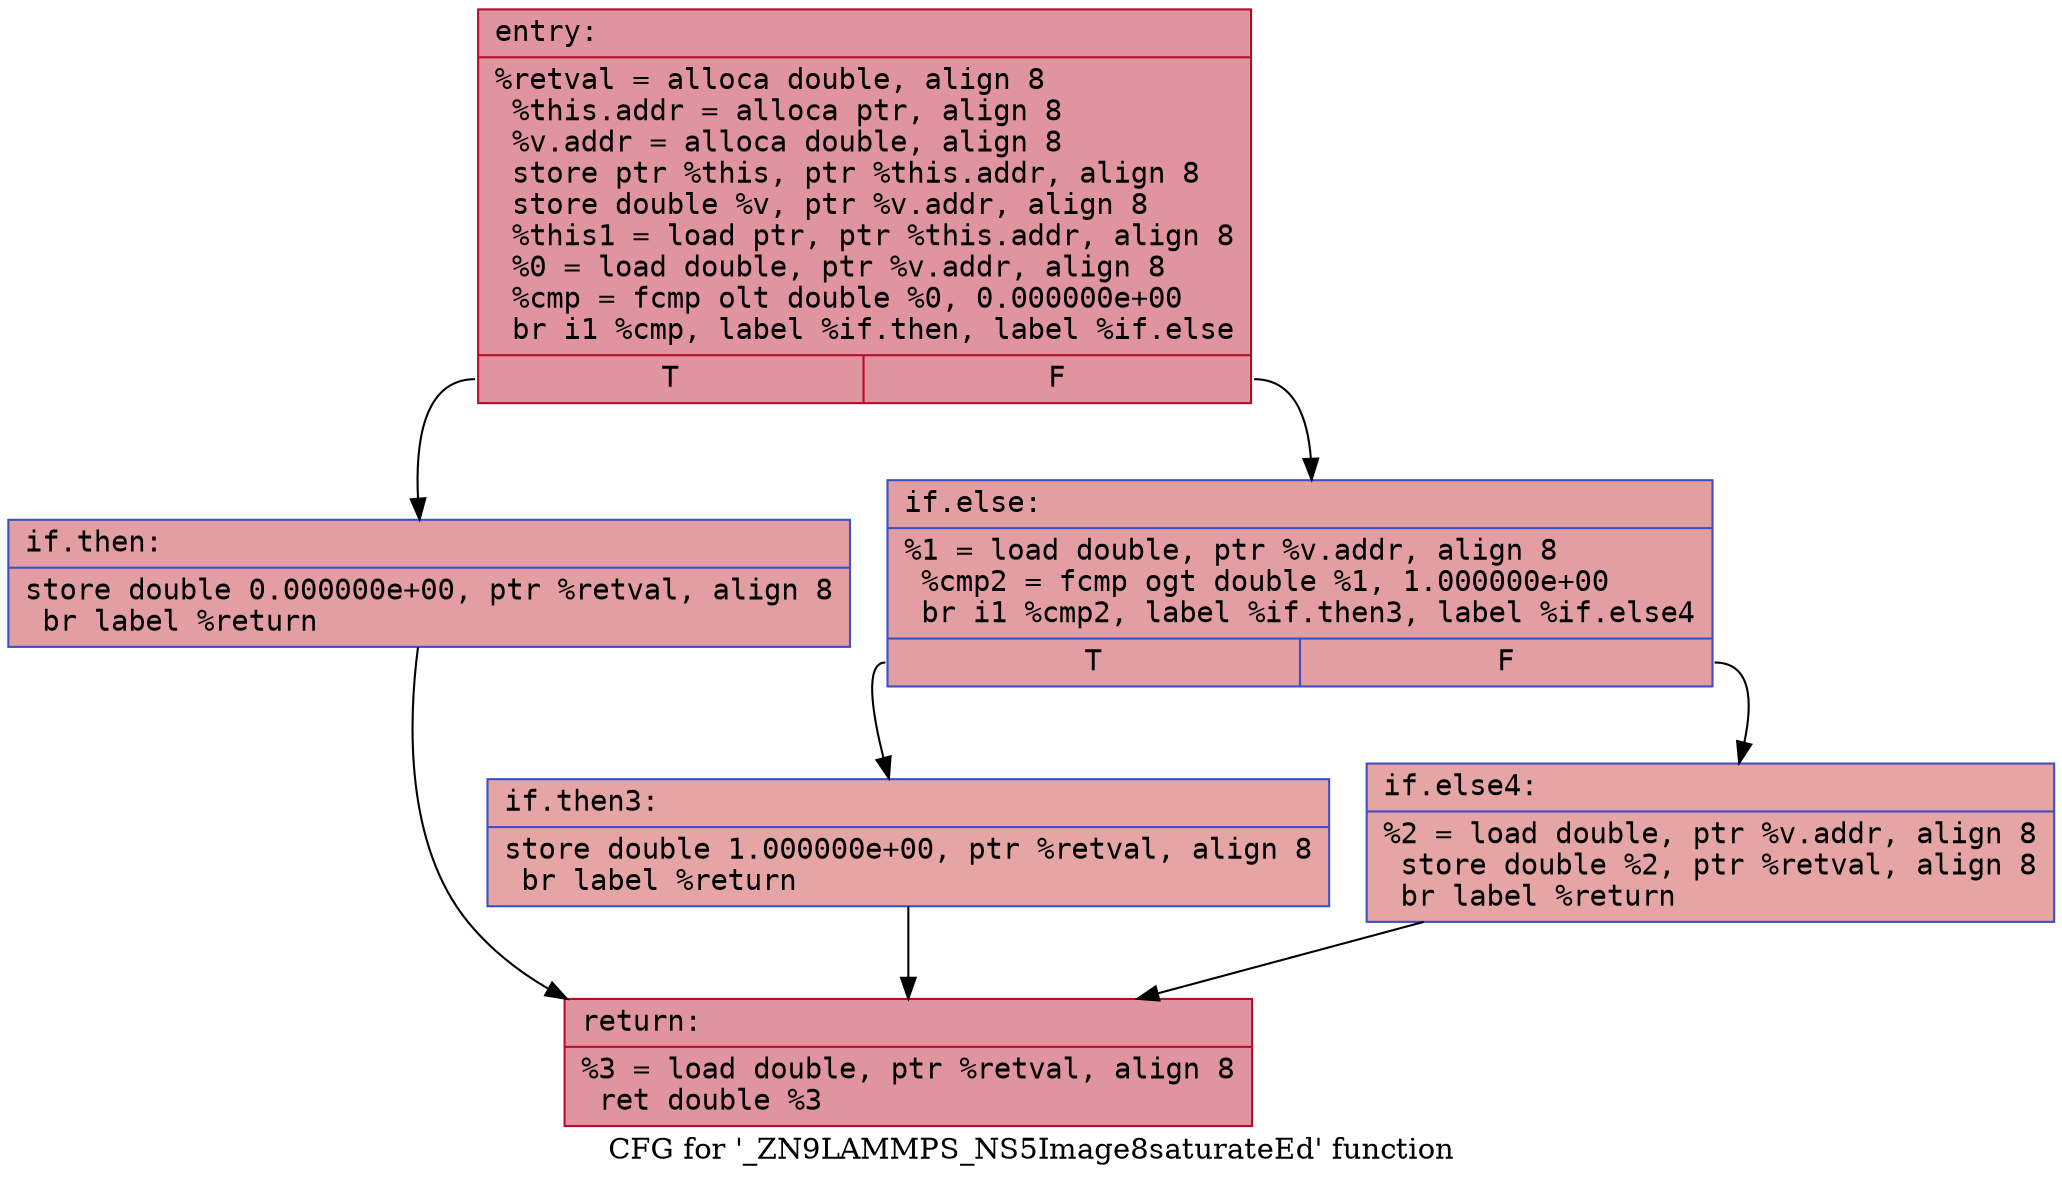 digraph "CFG for '_ZN9LAMMPS_NS5Image8saturateEd' function" {
	label="CFG for '_ZN9LAMMPS_NS5Image8saturateEd' function";

	Node0x55d953216220 [shape=record,color="#b70d28ff", style=filled, fillcolor="#b70d2870" fontname="Courier",label="{entry:\l|  %retval = alloca double, align 8\l  %this.addr = alloca ptr, align 8\l  %v.addr = alloca double, align 8\l  store ptr %this, ptr %this.addr, align 8\l  store double %v, ptr %v.addr, align 8\l  %this1 = load ptr, ptr %this.addr, align 8\l  %0 = load double, ptr %v.addr, align 8\l  %cmp = fcmp olt double %0, 0.000000e+00\l  br i1 %cmp, label %if.then, label %if.else\l|{<s0>T|<s1>F}}"];
	Node0x55d953216220:s0 -> Node0x55d9532166a0[tooltip="entry -> if.then\nProbability 50.00%" ];
	Node0x55d953216220:s1 -> Node0x55d953216710[tooltip="entry -> if.else\nProbability 50.00%" ];
	Node0x55d9532166a0 [shape=record,color="#3d50c3ff", style=filled, fillcolor="#be242e70" fontname="Courier",label="{if.then:\l|  store double 0.000000e+00, ptr %retval, align 8\l  br label %return\l}"];
	Node0x55d9532166a0 -> Node0x55d9532168d0[tooltip="if.then -> return\nProbability 100.00%" ];
	Node0x55d953216710 [shape=record,color="#3d50c3ff", style=filled, fillcolor="#be242e70" fontname="Courier",label="{if.else:\l|  %1 = load double, ptr %v.addr, align 8\l  %cmp2 = fcmp ogt double %1, 1.000000e+00\l  br i1 %cmp2, label %if.then3, label %if.else4\l|{<s0>T|<s1>F}}"];
	Node0x55d953216710:s0 -> Node0x55d953216ae0[tooltip="if.else -> if.then3\nProbability 50.00%" ];
	Node0x55d953216710:s1 -> Node0x55d953216cd0[tooltip="if.else -> if.else4\nProbability 50.00%" ];
	Node0x55d953216ae0 [shape=record,color="#3d50c3ff", style=filled, fillcolor="#c5333470" fontname="Courier",label="{if.then3:\l|  store double 1.000000e+00, ptr %retval, align 8\l  br label %return\l}"];
	Node0x55d953216ae0 -> Node0x55d9532168d0[tooltip="if.then3 -> return\nProbability 100.00%" ];
	Node0x55d953216cd0 [shape=record,color="#3d50c3ff", style=filled, fillcolor="#c5333470" fontname="Courier",label="{if.else4:\l|  %2 = load double, ptr %v.addr, align 8\l  store double %2, ptr %retval, align 8\l  br label %return\l}"];
	Node0x55d953216cd0 -> Node0x55d9532168d0[tooltip="if.else4 -> return\nProbability 100.00%" ];
	Node0x55d9532168d0 [shape=record,color="#b70d28ff", style=filled, fillcolor="#b70d2870" fontname="Courier",label="{return:\l|  %3 = load double, ptr %retval, align 8\l  ret double %3\l}"];
}
